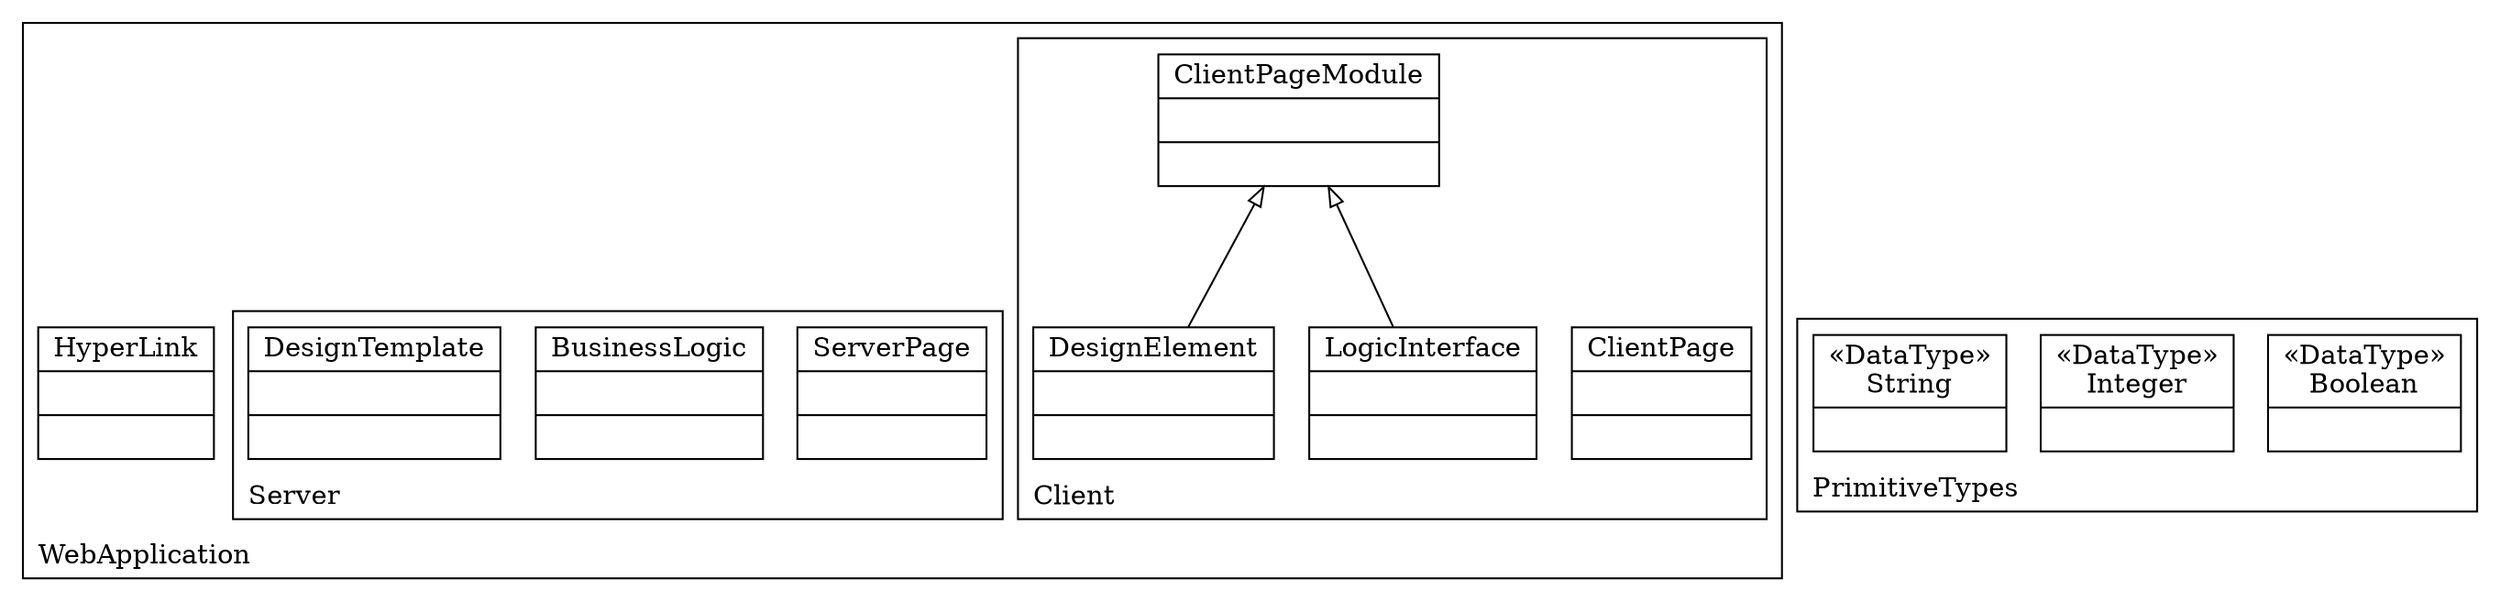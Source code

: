 digraph "KM3 Model in DOT" {
graph[rankdir=BT,labeljust=l,labelloc=t,nodeSep=0.75,compound=true];
 subgraph "cluster_WebApplication"{
labelloc=t
color=black
label=WebApplication
 node[shape=record];
HyperLink[label="{HyperLink| | }"]
;
 subgraph "cluster_Client"{
labelloc=t
color=black
label=Client
 node[shape=record];
ClientPage[label="{ClientPage| | }"]
;
 node[shape=record];
ClientPageModule[label="{ClientPageModule| | }"]
;
 node[shape=record];
LogicInterface[label="{LogicInterface| | }"]
 LogicInterface->ClientPageModule[arrowhead=onormal,group=ClientPageModule,minlen=2,constraint=true,]
;
 node[shape=record];
DesignElement[label="{DesignElement| | }"]
 DesignElement->ClientPageModule[arrowhead=onormal,group=ClientPageModule,minlen=2,constraint=true,]
;

} subgraph "cluster_Server"{
labelloc=t
color=black
label=Server
 node[shape=record];
ServerPage[label="{ServerPage| | }"]
;
 node[shape=record];
BusinessLogic[label="{BusinessLogic| | }"]
;
 node[shape=record];
DesignTemplate[label="{DesignTemplate| | }"]
;

}
} subgraph "cluster_PrimitiveTypes"{
labelloc=t
color=black
label=PrimitiveTypes
 node[shape=record];
Boolean[label="{&#171;DataType&#187;\nBoolean|}"]
;
 node[shape=record];
Integer[label="{&#171;DataType&#187;\nInteger|}"]
;
 node[shape=record];
String[label="{&#171;DataType&#187;\nString|}"]
;

}
}
